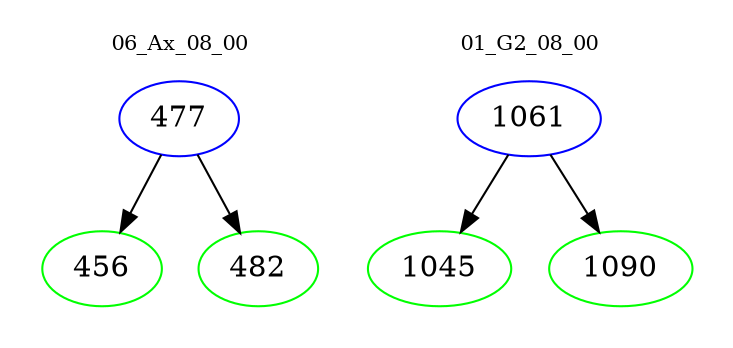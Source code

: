 digraph{
subgraph cluster_0 {
color = white
label = "06_Ax_08_00";
fontsize=10;
T0_477 [label="477", color="blue"]
T0_477 -> T0_456 [color="black"]
T0_456 [label="456", color="green"]
T0_477 -> T0_482 [color="black"]
T0_482 [label="482", color="green"]
}
subgraph cluster_1 {
color = white
label = "01_G2_08_00";
fontsize=10;
T1_1061 [label="1061", color="blue"]
T1_1061 -> T1_1045 [color="black"]
T1_1045 [label="1045", color="green"]
T1_1061 -> T1_1090 [color="black"]
T1_1090 [label="1090", color="green"]
}
}
